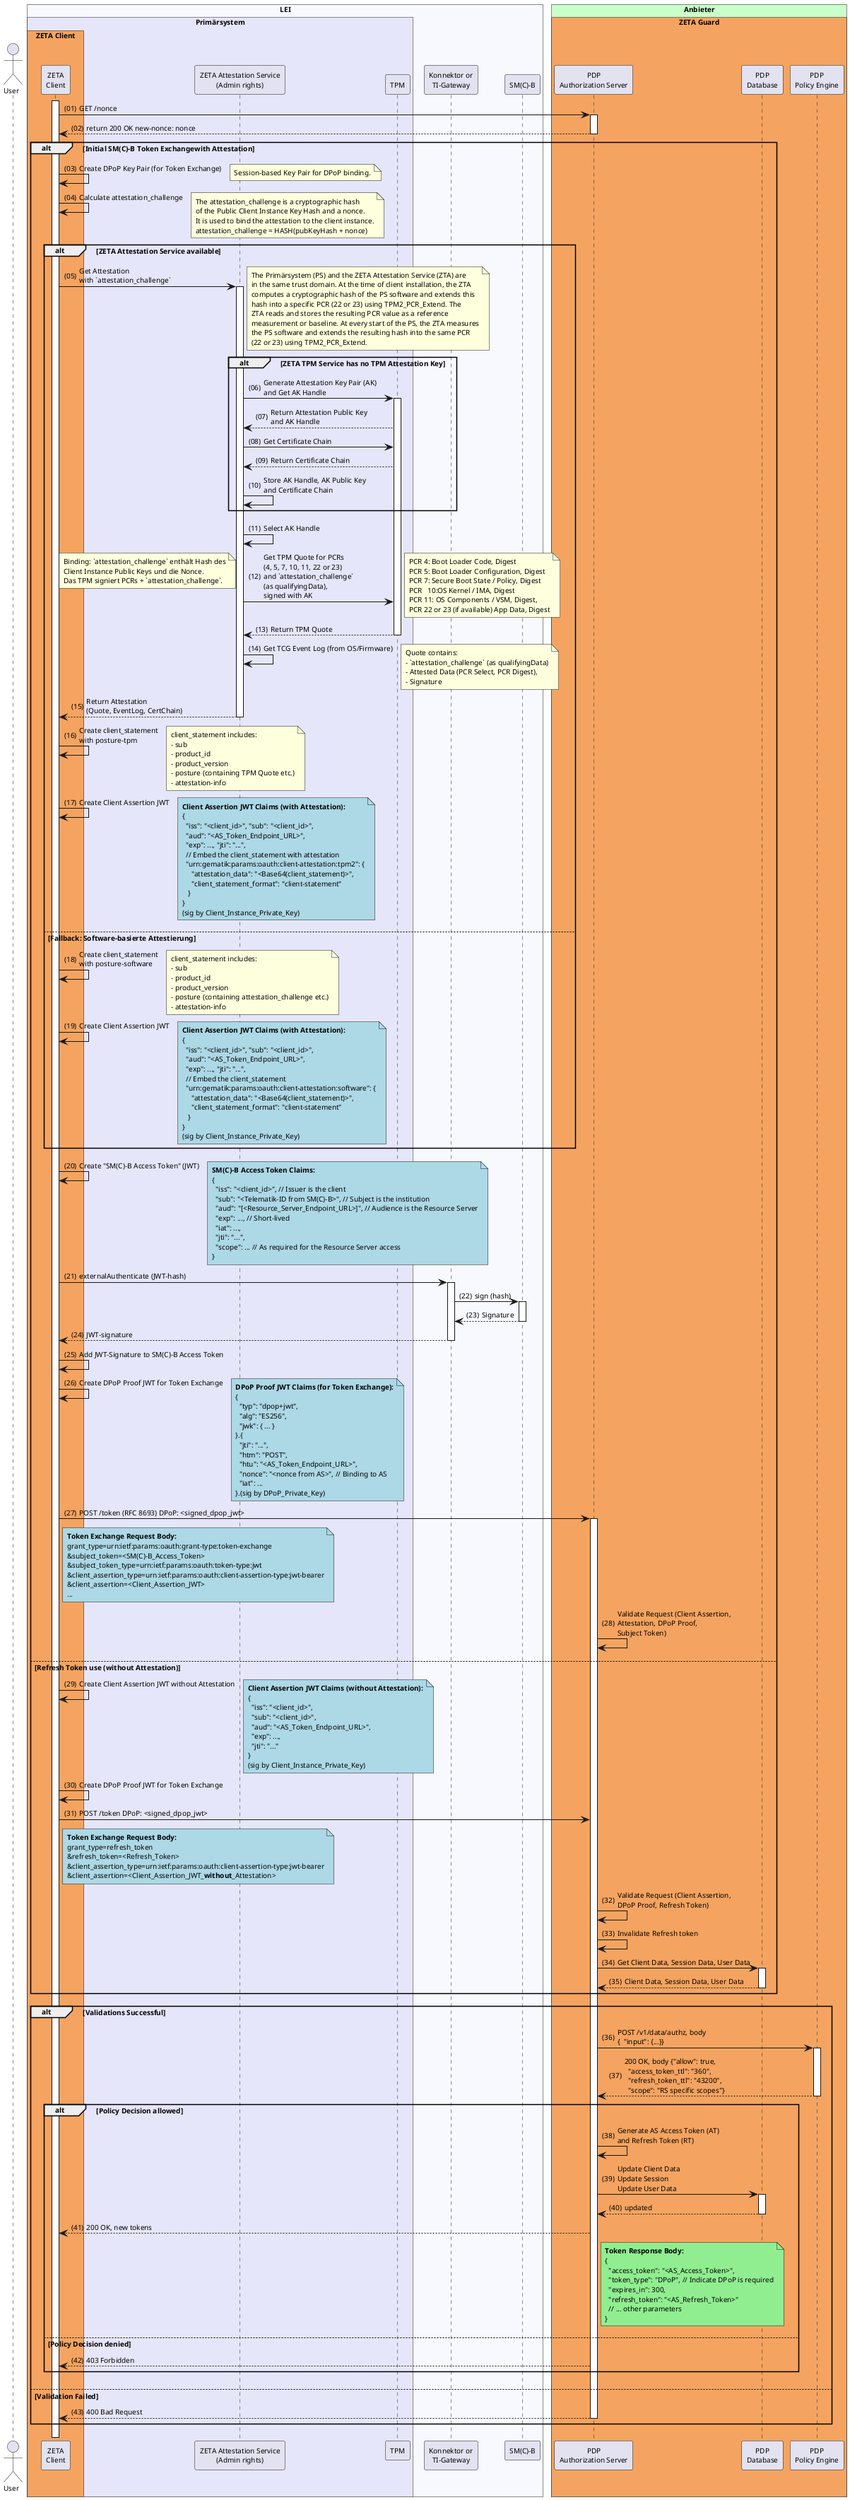 @startuml "token-exchange-with-client-assertion-jwt-auth"
autonumber "(00)"
skinparam defaultFontSize 10
skinparam defaultFontName Helvetica
skinparam DefaultMonospacedFontName Courier
skinparam lengthAdjust none
skinparam sequenceReferenceBackgroundColor White
skinparam SequenceReferenceFontSize 12
/'skinparam SequenceReferenceFontStyle bold
'/

!pragma teoz true

Actor User
box "LEI" #GhostWhite
  box "Primärsystem" #Lavender
    box "ZETA Client" #SandyBrown
      participant Client as "ZETA\nClient"
    end box
    participant ZAS as "ZETA Attestation Service\n(Admin rights)"
    participant TPM as "TPM"
  end box
  participant Konnektor as "Konnektor or\nTI-Gateway"
  participant SMB as "SM(C)-B"
end box

box "Anbieter" #TECHNOLOGY
  box "ZETA Guard" #SandyBrown
    participant AuthS as "PDP\nAuthorization Server"
    participant PDPDB as "PDP\nDatabase"
    participant PE as "PDP\nPolicy Engine"
  end box
end box

Client ++
Client -> AuthS ++ : GET /nonce
AuthS --> Client --: return 200 OK new-nonce: nonce

' === START: TOKEN EXCHANGE SECTION ===
alt Initial SM(C)-B Token Exchangewith Attestation
  Client -> Client : Create DPoP Key Pair (for Token Exchange)
  note right: Session-based Key Pair for DPoP binding.

  Client -> Client: Calculate attestation_challenge
  note right: The attestation_challenge is a cryptographic hash\nof the Public Client Instance Key Hash and a nonce.\nIt is used to bind the attestation to the client instance.\nattestation_challenge = HASH(pubKeyHash + nonce)
  
  ' === START: ATTESTATION SECTION ===
  alt ZETA Attestation Service available
    Client -> ZAS ++ : Get Attestation\nwith `attestation_challenge`
    alt ZETA TPM Service has no TPM Attestation Key
      note right: The Primärsystem (PS) and the ZETA Attestation Service (ZTA) are\nin the same trust domain. At the time of client installation, the ZTA\ncomputes a cryptographic hash of the PS software and extends this\nhash into a specific PCR (22 or 23) using TPM2_PCR_Extend. The\nZTA reads and stores the resulting PCR value as a reference\nmeasurement or baseline. At every start of the PS, the ZTA measures\nthe PS software and extends the resulting hash into the same PCR\n(22 or 23) using TPM2_PCR_Extend.
      ZAS -> TPM ++ : Generate Attestation Key Pair (AK)\nand Get AK Handle
      TPM --> ZAS: Return Attestation Public Key\nand AK Handle
      ZAS -> TPM: Get Certificate Chain
      TPM --> ZAS: Return Certificate Chain
      ZAS -> ZAS: Store AK Handle, AK Public Key\nand Certificate Chain
    end alt

    ZAS -> ZAS: Select AK Handle
    ZAS -> TPM: Get TPM Quote for PCRs\n(4, 5, 7, 10, 11, 22 or 23)\nand `attestation_challenge`\n(as qualifyingData),\nsigned with AK
    note left: Binding: `attestation_challenge` enthält Hash des\nClient Instance Public Keys und die Nonce.\nDas TPM signiert PCRs + `attestation_challenge`.
    note right: PCR 4: Boot Loader Code, Digest\nPCR 5: Boot Loader Configuration, Digest\nPCR 7: Secure Boot State / Policy, Digest\nPCR   10:OS Kernel / IMA, Digest\nPCR 11: OS Components / VSM, Digest,\nPCR 22 or 23 (if available) App Data, Digest
    TPM --> ZAS --: Return TPM Quote
    ZAS -> ZAS: Get TCG Event Log (from OS/Firmware)
    note right: Quote contains:\n- `attestation_challenge` (as qualifyingData)\n- Attested Data (PCR Select, PCR Digest),\n- Signature
    ZAS --> Client --: Return Attestation\n(Quote, EventLog, CertChain)
    Client -> Client: Create client_statement\nwith posture-tpm
    note right: client_statement includes:\n- sub\n- product_id\n- product_version\n- posture (containing TPM Quote etc.)\n- attestation-info
    Client -> Client : Create Client Assertion JWT
    note right #lightblue
        **Client Assertion JWT Claims (with Attestation):**
        {
          "iss": "<client_id>", "sub": "<client_id>",
          "aud": "<AS_Token_Endpoint_URL>",
          "exp": ..., "jti": "...",
          // Embed the client_statement with attestation
          "urn:gematik:params:oauth:client-attestation:tpm2": {
             "attestation_data": "<Base64(client_statement)>",
             "client_statement_format": "client-statement"
           }
        }
        (sig by Client_Instance_Private_Key)
    end note
  else Fallback: Software-basierte Attestierung
    Client -> Client: Create client_statement\nwith posture-software
    note right: client_statement includes:\n- sub\n- product_id\n- product_version\n- posture (containing attestation_challenge etc.)\n- attestation-info
    Client -> Client : Create Client Assertion JWT
    note right #lightblue
        **Client Assertion JWT Claims (with Attestation):**
        {
          "iss": "<client_id>", "sub": "<client_id>",
          "aud": "<AS_Token_Endpoint_URL>",
          "exp": ..., "jti": "...",
          // Embed the client_statement
          "urn:gematik:params:oauth:client-attestation:software": {
             "attestation_data": "<Base64(client_statement)>",
             "client_statement_format": "client-statement"
           }
        }
        (sig by Client_Instance_Private_Key)
    end note
  end alt
  ' === END: ATTESTATION SECTION ===

  ' === START: SM(C)-B Access Token Creation ===
  Client -> Client : Create "SM(C)-B Access Token" (JWT)
  note right #lightblue
      **SM(C)-B Access Token Claims:**
      {
        "iss": "<client_id>", // Issuer is the client
        "sub": "<Telematik-ID from SM(C)-B>", // Subject is the institution
        "aud": "[<Resource_Server_Endpoint_URL>]", // Audience is the Resource Server
        "exp": ..., // Short-lived
        "iat": ...,
        "jti": "...",
        "scope": ... // As required for the Resource Server access
      }
  end note

  Client -> Konnektor ++ : externalAuthenticate (JWT-hash)
  Konnektor -> SMB ++ : sign (hash)
  SMB --> Konnektor -- : Signature
  Konnektor --> Client -- : JWT-signature
  Client -> Client : Add JWT-Signature to SM(C)-B Access Token

  Client -> Client : Create DPoP Proof JWT for Token Exchange
  note right #lightblue
      **DPoP Proof JWT Claims (for Token Exchange):**
      {
        "typ": "dpop+jwt",
        "alg": "ES256",
        "jwk": { ... }
      }.{
        "jti": "...",
        "htm": "POST",
        "htu": "<AS_Token_Endpoint_URL>",
        "nonce": "<nonce from AS>", // Binding to AS
        "iat": ...
      }.(sig by DPoP_Private_Key)
  end note
  ' === END: SM(C)-B Access Token Creation ===

  Client -> AuthS ++ : POST /token (RFC 8693) DPoP: <signed_dpop_jwt>
    note right of Client #lightblue
    **Token Exchange Request Body:**
    grant_type=urn:ietf:params:oauth:grant-type:token-exchange
    &subject_token=<SM(C)-B_Access_Token>
    &subject_token_type=urn:ietf:params:oauth:token-type:jwt
    &client_assertion_type=urn:ietf:params:oauth:client-assertion-type:jwt-bearer
    &client_assertion=<Client_Assertion_JWT>
    ...
    end note
  AuthS -> AuthS : Validate Request (Client Assertion,\nAttestation, DPoP Proof,\nSubject Token)

else Refresh Token use (without Attestation)
  Client -> Client : Create Client Assertion JWT without Attestation
  note right #lightblue
      **Client Assertion JWT Claims (without Attestation):**
      {
        "iss": "<client_id>",
        "sub": "<client_id>",
        "aud": "<AS_Token_Endpoint_URL>",
        "exp": ...,
        "jti": "..."
      }
      (sig by Client_Instance_Private_Key)
  end note

  Client -> Client : Create DPoP Proof JWT for Token Exchange

  Client -> AuthS: POST /token DPoP: <signed_dpop_jwt>
  note right of Client #lightblue
    **Token Exchange Request Body:**
    grant_type=refresh_token
    &refresh_token=<Refresh_Token>
    &client_assertion_type=urn:ietf:params:oauth:client-assertion-type:jwt-bearer
    &client_assertion=<Client_Assertion_JWT_**without**_Attestation>
  end note
  AuthS -> AuthS : Validate Request (Client Assertion,\nDPoP Proof, Refresh Token)
  AuthS -> AuthS: Invalidate Refresh token
  AuthS -> PDPDB ++ : Get Client Data, Session Data, User Data
  PDPDB --> AuthS --: Client Data, Session Data, User Data
end alt
' === END: TOKEN EXCHANGE SECTION ===

'  === START: VALIDATION SECTION ===
alt Validations Successful
  AuthS -> PE ++ : POST /v1/data/authz, body\n{  "input": {...}}
  PE --> AuthS --: 200 OK, body {"allow": true,\n\
  "access_token_ttl": "360",\n\
  "refresh_token_ttl": "43200",\n\
  "scope": "RS specific scopes"}
  alt Policy Decision allowed
    AuthS -> AuthS : Generate AS Access Token (AT)\nand Refresh Token (RT)
    AuthS -> PDPDB ++ : Update Client Data\nUpdate Session\nUpdate User Data
    PDPDB --> AuthS --: updated
    AuthS --> Client: 200 OK, new tokens
        note right of AuthS #lightgreen
        **Token Response Body:**
        {
          "access_token": "<AS_Access_Token>",
          "token_type": "DPoP", // Indicate DPoP is required
          "expires_in": 300,
          "refresh_token": "<AS_Refresh_Token>"
          // ... other parameters
        }
    end note
  else Policy Decision denied
    AuthS --> Client: 403 Forbidden
  end alt
else Validation Failed
  AuthS --> Client -- : 400 Bad Request
end alt
' === END: VALIDATION SECTION ===

Client --
@enduml